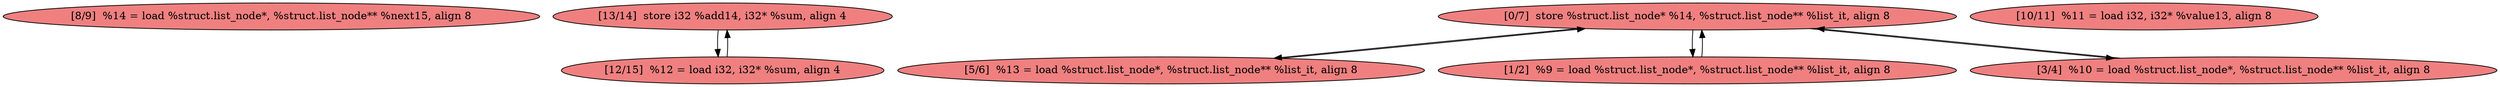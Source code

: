 
digraph G {


node216 [fillcolor=lightcoral,label="[8/9]  %14 = load %struct.list_node*, %struct.list_node** %next15, align 8",shape=ellipse,style=filled ]
node222 [fillcolor=lightcoral,label="[13/14]  store i32 %add14, i32* %sum, align 4",shape=ellipse,style=filled ]
node215 [fillcolor=lightcoral,label="[0/7]  store %struct.list_node* %14, %struct.list_node** %list_it, align 8",shape=ellipse,style=filled ]
node221 [fillcolor=lightcoral,label="[5/6]  %13 = load %struct.list_node*, %struct.list_node** %list_it, align 8",shape=ellipse,style=filled ]
node220 [fillcolor=lightcoral,label="[12/15]  %12 = load i32, i32* %sum, align 4",shape=ellipse,style=filled ]
node218 [fillcolor=lightcoral,label="[1/2]  %9 = load %struct.list_node*, %struct.list_node** %list_it, align 8",shape=ellipse,style=filled ]
node217 [fillcolor=lightcoral,label="[3/4]  %10 = load %struct.list_node*, %struct.list_node** %list_it, align 8",shape=ellipse,style=filled ]
node219 [fillcolor=lightcoral,label="[10/11]  %11 = load i32, i32* %value13, align 8",shape=ellipse,style=filled ]

node220->node222 [ ]
node222->node220 [ ]
node215->node217 [ ]
node215->node218 [ ]
node218->node215 [ ]
node217->node215 [ ]
node221->node215 [ ]
node215->node221 [ ]


}
